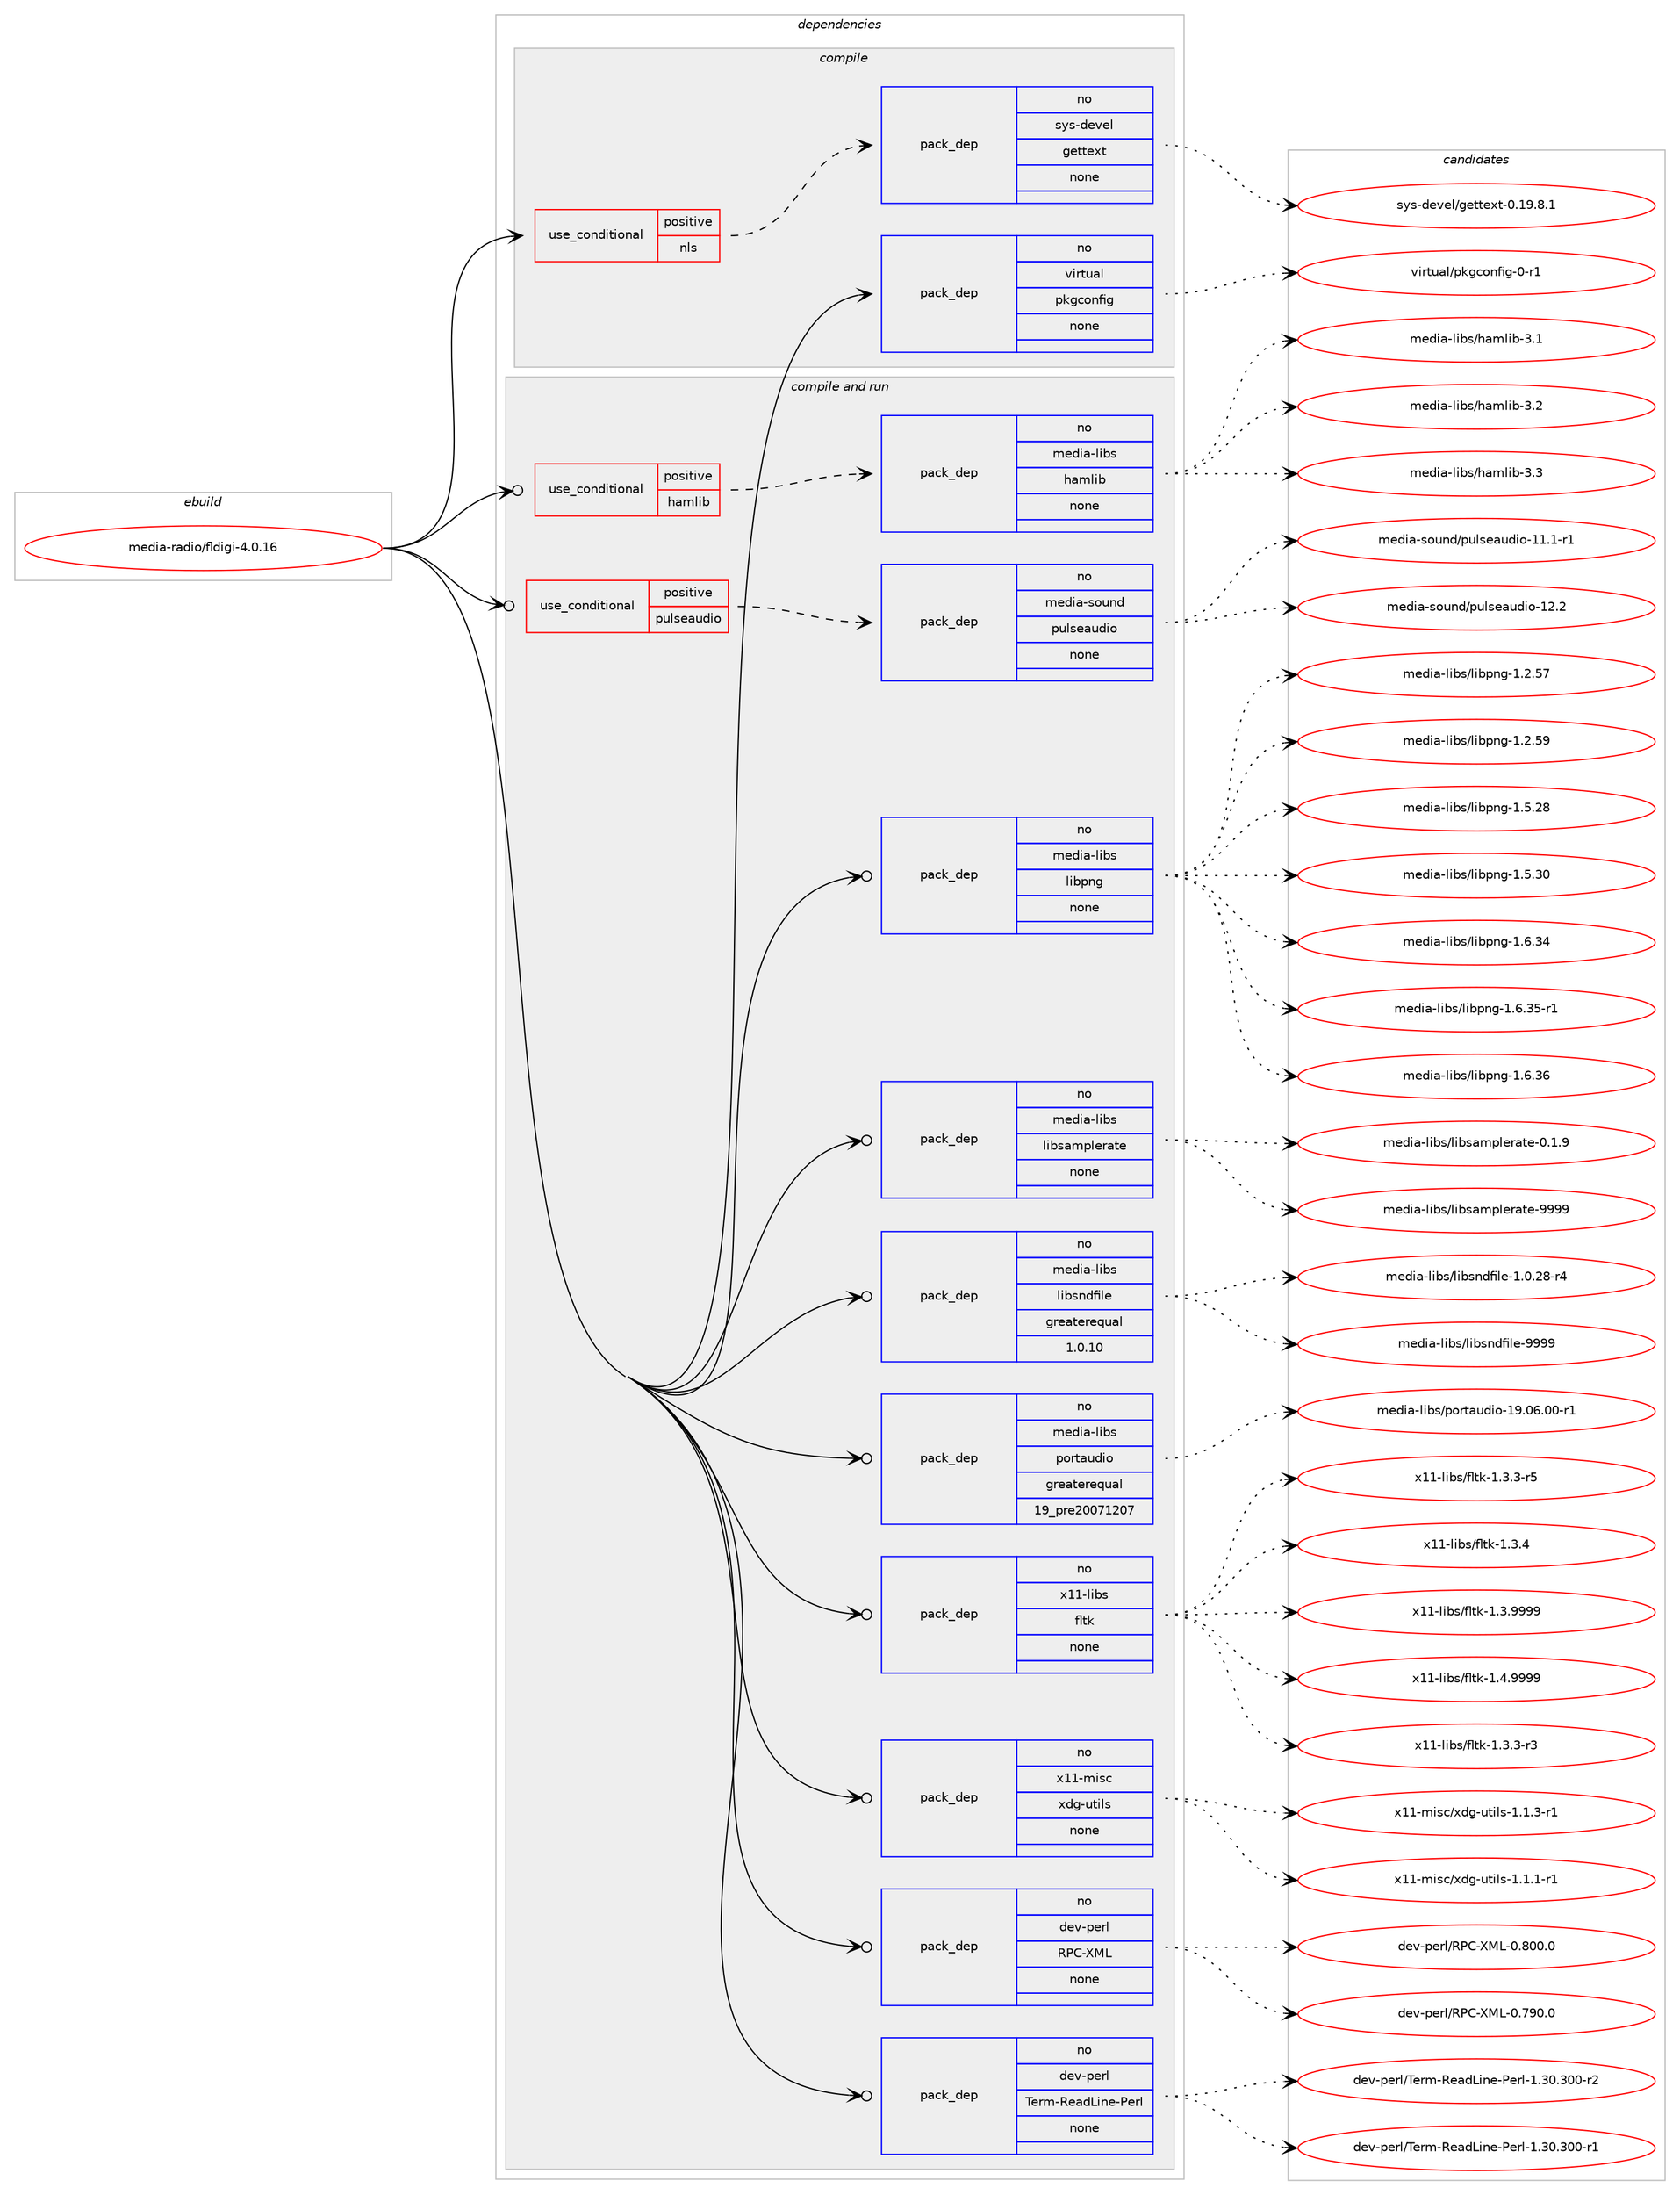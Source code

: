digraph prolog {

# *************
# Graph options
# *************

newrank=true;
concentrate=true;
compound=true;
graph [rankdir=LR,fontname=Helvetica,fontsize=10,ranksep=1.5];#, ranksep=2.5, nodesep=0.2];
edge  [arrowhead=vee];
node  [fontname=Helvetica,fontsize=10];

# **********
# The ebuild
# **********

subgraph cluster_leftcol {
color=gray;
rank=same;
label=<<i>ebuild</i>>;
id [label="media-radio/fldigi-4.0.16", color=red, width=4, href="../media-radio/fldigi-4.0.16.svg"];
}

# ****************
# The dependencies
# ****************

subgraph cluster_midcol {
color=gray;
label=<<i>dependencies</i>>;
subgraph cluster_compile {
fillcolor="#eeeeee";
style=filled;
label=<<i>compile</i>>;
subgraph cond509 {
dependency3761 [label=<<TABLE BORDER="0" CELLBORDER="1" CELLSPACING="0" CELLPADDING="4"><TR><TD ROWSPAN="3" CELLPADDING="10">use_conditional</TD></TR><TR><TD>positive</TD></TR><TR><TD>nls</TD></TR></TABLE>>, shape=none, color=red];
subgraph pack3144 {
dependency3762 [label=<<TABLE BORDER="0" CELLBORDER="1" CELLSPACING="0" CELLPADDING="4" WIDTH="220"><TR><TD ROWSPAN="6" CELLPADDING="30">pack_dep</TD></TR><TR><TD WIDTH="110">no</TD></TR><TR><TD>sys-devel</TD></TR><TR><TD>gettext</TD></TR><TR><TD>none</TD></TR><TR><TD></TD></TR></TABLE>>, shape=none, color=blue];
}
dependency3761:e -> dependency3762:w [weight=20,style="dashed",arrowhead="vee"];
}
id:e -> dependency3761:w [weight=20,style="solid",arrowhead="vee"];
subgraph pack3145 {
dependency3763 [label=<<TABLE BORDER="0" CELLBORDER="1" CELLSPACING="0" CELLPADDING="4" WIDTH="220"><TR><TD ROWSPAN="6" CELLPADDING="30">pack_dep</TD></TR><TR><TD WIDTH="110">no</TD></TR><TR><TD>virtual</TD></TR><TR><TD>pkgconfig</TD></TR><TR><TD>none</TD></TR><TR><TD></TD></TR></TABLE>>, shape=none, color=blue];
}
id:e -> dependency3763:w [weight=20,style="solid",arrowhead="vee"];
}
subgraph cluster_compileandrun {
fillcolor="#eeeeee";
style=filled;
label=<<i>compile and run</i>>;
subgraph cond510 {
dependency3764 [label=<<TABLE BORDER="0" CELLBORDER="1" CELLSPACING="0" CELLPADDING="4"><TR><TD ROWSPAN="3" CELLPADDING="10">use_conditional</TD></TR><TR><TD>positive</TD></TR><TR><TD>hamlib</TD></TR></TABLE>>, shape=none, color=red];
subgraph pack3146 {
dependency3765 [label=<<TABLE BORDER="0" CELLBORDER="1" CELLSPACING="0" CELLPADDING="4" WIDTH="220"><TR><TD ROWSPAN="6" CELLPADDING="30">pack_dep</TD></TR><TR><TD WIDTH="110">no</TD></TR><TR><TD>media-libs</TD></TR><TR><TD>hamlib</TD></TR><TR><TD>none</TD></TR><TR><TD></TD></TR></TABLE>>, shape=none, color=blue];
}
dependency3764:e -> dependency3765:w [weight=20,style="dashed",arrowhead="vee"];
}
id:e -> dependency3764:w [weight=20,style="solid",arrowhead="odotvee"];
subgraph cond511 {
dependency3766 [label=<<TABLE BORDER="0" CELLBORDER="1" CELLSPACING="0" CELLPADDING="4"><TR><TD ROWSPAN="3" CELLPADDING="10">use_conditional</TD></TR><TR><TD>positive</TD></TR><TR><TD>pulseaudio</TD></TR></TABLE>>, shape=none, color=red];
subgraph pack3147 {
dependency3767 [label=<<TABLE BORDER="0" CELLBORDER="1" CELLSPACING="0" CELLPADDING="4" WIDTH="220"><TR><TD ROWSPAN="6" CELLPADDING="30">pack_dep</TD></TR><TR><TD WIDTH="110">no</TD></TR><TR><TD>media-sound</TD></TR><TR><TD>pulseaudio</TD></TR><TR><TD>none</TD></TR><TR><TD></TD></TR></TABLE>>, shape=none, color=blue];
}
dependency3766:e -> dependency3767:w [weight=20,style="dashed",arrowhead="vee"];
}
id:e -> dependency3766:w [weight=20,style="solid",arrowhead="odotvee"];
subgraph pack3148 {
dependency3768 [label=<<TABLE BORDER="0" CELLBORDER="1" CELLSPACING="0" CELLPADDING="4" WIDTH="220"><TR><TD ROWSPAN="6" CELLPADDING="30">pack_dep</TD></TR><TR><TD WIDTH="110">no</TD></TR><TR><TD>dev-perl</TD></TR><TR><TD>RPC-XML</TD></TR><TR><TD>none</TD></TR><TR><TD></TD></TR></TABLE>>, shape=none, color=blue];
}
id:e -> dependency3768:w [weight=20,style="solid",arrowhead="odotvee"];
subgraph pack3149 {
dependency3769 [label=<<TABLE BORDER="0" CELLBORDER="1" CELLSPACING="0" CELLPADDING="4" WIDTH="220"><TR><TD ROWSPAN="6" CELLPADDING="30">pack_dep</TD></TR><TR><TD WIDTH="110">no</TD></TR><TR><TD>dev-perl</TD></TR><TR><TD>Term-ReadLine-Perl</TD></TR><TR><TD>none</TD></TR><TR><TD></TD></TR></TABLE>>, shape=none, color=blue];
}
id:e -> dependency3769:w [weight=20,style="solid",arrowhead="odotvee"];
subgraph pack3150 {
dependency3770 [label=<<TABLE BORDER="0" CELLBORDER="1" CELLSPACING="0" CELLPADDING="4" WIDTH="220"><TR><TD ROWSPAN="6" CELLPADDING="30">pack_dep</TD></TR><TR><TD WIDTH="110">no</TD></TR><TR><TD>media-libs</TD></TR><TR><TD>libpng</TD></TR><TR><TD>none</TD></TR><TR><TD></TD></TR></TABLE>>, shape=none, color=blue];
}
id:e -> dependency3770:w [weight=20,style="solid",arrowhead="odotvee"];
subgraph pack3151 {
dependency3771 [label=<<TABLE BORDER="0" CELLBORDER="1" CELLSPACING="0" CELLPADDING="4" WIDTH="220"><TR><TD ROWSPAN="6" CELLPADDING="30">pack_dep</TD></TR><TR><TD WIDTH="110">no</TD></TR><TR><TD>media-libs</TD></TR><TR><TD>libsamplerate</TD></TR><TR><TD>none</TD></TR><TR><TD></TD></TR></TABLE>>, shape=none, color=blue];
}
id:e -> dependency3771:w [weight=20,style="solid",arrowhead="odotvee"];
subgraph pack3152 {
dependency3772 [label=<<TABLE BORDER="0" CELLBORDER="1" CELLSPACING="0" CELLPADDING="4" WIDTH="220"><TR><TD ROWSPAN="6" CELLPADDING="30">pack_dep</TD></TR><TR><TD WIDTH="110">no</TD></TR><TR><TD>media-libs</TD></TR><TR><TD>libsndfile</TD></TR><TR><TD>greaterequal</TD></TR><TR><TD>1.0.10</TD></TR></TABLE>>, shape=none, color=blue];
}
id:e -> dependency3772:w [weight=20,style="solid",arrowhead="odotvee"];
subgraph pack3153 {
dependency3773 [label=<<TABLE BORDER="0" CELLBORDER="1" CELLSPACING="0" CELLPADDING="4" WIDTH="220"><TR><TD ROWSPAN="6" CELLPADDING="30">pack_dep</TD></TR><TR><TD WIDTH="110">no</TD></TR><TR><TD>media-libs</TD></TR><TR><TD>portaudio</TD></TR><TR><TD>greaterequal</TD></TR><TR><TD>19_pre20071207</TD></TR></TABLE>>, shape=none, color=blue];
}
id:e -> dependency3773:w [weight=20,style="solid",arrowhead="odotvee"];
subgraph pack3154 {
dependency3774 [label=<<TABLE BORDER="0" CELLBORDER="1" CELLSPACING="0" CELLPADDING="4" WIDTH="220"><TR><TD ROWSPAN="6" CELLPADDING="30">pack_dep</TD></TR><TR><TD WIDTH="110">no</TD></TR><TR><TD>x11-libs</TD></TR><TR><TD>fltk</TD></TR><TR><TD>none</TD></TR><TR><TD></TD></TR></TABLE>>, shape=none, color=blue];
}
id:e -> dependency3774:w [weight=20,style="solid",arrowhead="odotvee"];
subgraph pack3155 {
dependency3775 [label=<<TABLE BORDER="0" CELLBORDER="1" CELLSPACING="0" CELLPADDING="4" WIDTH="220"><TR><TD ROWSPAN="6" CELLPADDING="30">pack_dep</TD></TR><TR><TD WIDTH="110">no</TD></TR><TR><TD>x11-misc</TD></TR><TR><TD>xdg-utils</TD></TR><TR><TD>none</TD></TR><TR><TD></TD></TR></TABLE>>, shape=none, color=blue];
}
id:e -> dependency3775:w [weight=20,style="solid",arrowhead="odotvee"];
}
subgraph cluster_run {
fillcolor="#eeeeee";
style=filled;
label=<<i>run</i>>;
}
}

# **************
# The candidates
# **************

subgraph cluster_choices {
rank=same;
color=gray;
label=<<i>candidates</i>>;

subgraph choice3144 {
color=black;
nodesep=1;
choice1151211154510010111810110847103101116116101120116454846495746564649 [label="sys-devel/gettext-0.19.8.1", color=red, width=4,href="../sys-devel/gettext-0.19.8.1.svg"];
dependency3762:e -> choice1151211154510010111810110847103101116116101120116454846495746564649:w [style=dotted,weight="100"];
}
subgraph choice3145 {
color=black;
nodesep=1;
choice11810511411611797108471121071039911111010210510345484511449 [label="virtual/pkgconfig-0-r1", color=red, width=4,href="../virtual/pkgconfig-0-r1.svg"];
dependency3763:e -> choice11810511411611797108471121071039911111010210510345484511449:w [style=dotted,weight="100"];
}
subgraph choice3146 {
color=black;
nodesep=1;
choice10910110010597451081059811547104971091081059845514649 [label="media-libs/hamlib-3.1", color=red, width=4,href="../media-libs/hamlib-3.1.svg"];
choice10910110010597451081059811547104971091081059845514650 [label="media-libs/hamlib-3.2", color=red, width=4,href="../media-libs/hamlib-3.2.svg"];
choice10910110010597451081059811547104971091081059845514651 [label="media-libs/hamlib-3.3", color=red, width=4,href="../media-libs/hamlib-3.3.svg"];
dependency3765:e -> choice10910110010597451081059811547104971091081059845514649:w [style=dotted,weight="100"];
dependency3765:e -> choice10910110010597451081059811547104971091081059845514650:w [style=dotted,weight="100"];
dependency3765:e -> choice10910110010597451081059811547104971091081059845514651:w [style=dotted,weight="100"];
}
subgraph choice3147 {
color=black;
nodesep=1;
choice1091011001059745115111117110100471121171081151019711710010511145494946494511449 [label="media-sound/pulseaudio-11.1-r1", color=red, width=4,href="../media-sound/pulseaudio-11.1-r1.svg"];
choice109101100105974511511111711010047112117108115101971171001051114549504650 [label="media-sound/pulseaudio-12.2", color=red, width=4,href="../media-sound/pulseaudio-12.2.svg"];
dependency3767:e -> choice1091011001059745115111117110100471121171081151019711710010511145494946494511449:w [style=dotted,weight="100"];
dependency3767:e -> choice109101100105974511511111711010047112117108115101971171001051114549504650:w [style=dotted,weight="100"];
}
subgraph choice3148 {
color=black;
nodesep=1;
choice1001011184511210111410847828067458877764548465557484648 [label="dev-perl/RPC-XML-0.790.0", color=red, width=4,href="../dev-perl/RPC-XML-0.790.0.svg"];
choice1001011184511210111410847828067458877764548465648484648 [label="dev-perl/RPC-XML-0.800.0", color=red, width=4,href="../dev-perl/RPC-XML-0.800.0.svg"];
dependency3768:e -> choice1001011184511210111410847828067458877764548465557484648:w [style=dotted,weight="100"];
dependency3768:e -> choice1001011184511210111410847828067458877764548465648484648:w [style=dotted,weight="100"];
}
subgraph choice3149 {
color=black;
nodesep=1;
choice1001011184511210111410847841011141094582101971007610511010145801011141084549465148465148484511449 [label="dev-perl/Term-ReadLine-Perl-1.30.300-r1", color=red, width=4,href="../dev-perl/Term-ReadLine-Perl-1.30.300-r1.svg"];
choice1001011184511210111410847841011141094582101971007610511010145801011141084549465148465148484511450 [label="dev-perl/Term-ReadLine-Perl-1.30.300-r2", color=red, width=4,href="../dev-perl/Term-ReadLine-Perl-1.30.300-r2.svg"];
dependency3769:e -> choice1001011184511210111410847841011141094582101971007610511010145801011141084549465148465148484511449:w [style=dotted,weight="100"];
dependency3769:e -> choice1001011184511210111410847841011141094582101971007610511010145801011141084549465148465148484511450:w [style=dotted,weight="100"];
}
subgraph choice3150 {
color=black;
nodesep=1;
choice109101100105974510810598115471081059811211010345494650465355 [label="media-libs/libpng-1.2.57", color=red, width=4,href="../media-libs/libpng-1.2.57.svg"];
choice109101100105974510810598115471081059811211010345494650465357 [label="media-libs/libpng-1.2.59", color=red, width=4,href="../media-libs/libpng-1.2.59.svg"];
choice109101100105974510810598115471081059811211010345494653465056 [label="media-libs/libpng-1.5.28", color=red, width=4,href="../media-libs/libpng-1.5.28.svg"];
choice109101100105974510810598115471081059811211010345494653465148 [label="media-libs/libpng-1.5.30", color=red, width=4,href="../media-libs/libpng-1.5.30.svg"];
choice109101100105974510810598115471081059811211010345494654465152 [label="media-libs/libpng-1.6.34", color=red, width=4,href="../media-libs/libpng-1.6.34.svg"];
choice1091011001059745108105981154710810598112110103454946544651534511449 [label="media-libs/libpng-1.6.35-r1", color=red, width=4,href="../media-libs/libpng-1.6.35-r1.svg"];
choice109101100105974510810598115471081059811211010345494654465154 [label="media-libs/libpng-1.6.36", color=red, width=4,href="../media-libs/libpng-1.6.36.svg"];
dependency3770:e -> choice109101100105974510810598115471081059811211010345494650465355:w [style=dotted,weight="100"];
dependency3770:e -> choice109101100105974510810598115471081059811211010345494650465357:w [style=dotted,weight="100"];
dependency3770:e -> choice109101100105974510810598115471081059811211010345494653465056:w [style=dotted,weight="100"];
dependency3770:e -> choice109101100105974510810598115471081059811211010345494653465148:w [style=dotted,weight="100"];
dependency3770:e -> choice109101100105974510810598115471081059811211010345494654465152:w [style=dotted,weight="100"];
dependency3770:e -> choice1091011001059745108105981154710810598112110103454946544651534511449:w [style=dotted,weight="100"];
dependency3770:e -> choice109101100105974510810598115471081059811211010345494654465154:w [style=dotted,weight="100"];
}
subgraph choice3151 {
color=black;
nodesep=1;
choice10910110010597451081059811547108105981159710911210810111497116101454846494657 [label="media-libs/libsamplerate-0.1.9", color=red, width=4,href="../media-libs/libsamplerate-0.1.9.svg"];
choice109101100105974510810598115471081059811597109112108101114971161014557575757 [label="media-libs/libsamplerate-9999", color=red, width=4,href="../media-libs/libsamplerate-9999.svg"];
dependency3771:e -> choice10910110010597451081059811547108105981159710911210810111497116101454846494657:w [style=dotted,weight="100"];
dependency3771:e -> choice109101100105974510810598115471081059811597109112108101114971161014557575757:w [style=dotted,weight="100"];
}
subgraph choice3152 {
color=black;
nodesep=1;
choice1091011001059745108105981154710810598115110100102105108101454946484650564511452 [label="media-libs/libsndfile-1.0.28-r4", color=red, width=4,href="../media-libs/libsndfile-1.0.28-r4.svg"];
choice10910110010597451081059811547108105981151101001021051081014557575757 [label="media-libs/libsndfile-9999", color=red, width=4,href="../media-libs/libsndfile-9999.svg"];
dependency3772:e -> choice1091011001059745108105981154710810598115110100102105108101454946484650564511452:w [style=dotted,weight="100"];
dependency3772:e -> choice10910110010597451081059811547108105981151101001021051081014557575757:w [style=dotted,weight="100"];
}
subgraph choice3153 {
color=black;
nodesep=1;
choice10910110010597451081059811547112111114116971171001051114549574648544648484511449 [label="media-libs/portaudio-19.06.00-r1", color=red, width=4,href="../media-libs/portaudio-19.06.00-r1.svg"];
dependency3773:e -> choice10910110010597451081059811547112111114116971171001051114549574648544648484511449:w [style=dotted,weight="100"];
}
subgraph choice3154 {
color=black;
nodesep=1;
choice12049494510810598115471021081161074549465146514511451 [label="x11-libs/fltk-1.3.3-r3", color=red, width=4,href="../x11-libs/fltk-1.3.3-r3.svg"];
choice12049494510810598115471021081161074549465146514511453 [label="x11-libs/fltk-1.3.3-r5", color=red, width=4,href="../x11-libs/fltk-1.3.3-r5.svg"];
choice1204949451081059811547102108116107454946514652 [label="x11-libs/fltk-1.3.4", color=red, width=4,href="../x11-libs/fltk-1.3.4.svg"];
choice1204949451081059811547102108116107454946514657575757 [label="x11-libs/fltk-1.3.9999", color=red, width=4,href="../x11-libs/fltk-1.3.9999.svg"];
choice1204949451081059811547102108116107454946524657575757 [label="x11-libs/fltk-1.4.9999", color=red, width=4,href="../x11-libs/fltk-1.4.9999.svg"];
dependency3774:e -> choice12049494510810598115471021081161074549465146514511451:w [style=dotted,weight="100"];
dependency3774:e -> choice12049494510810598115471021081161074549465146514511453:w [style=dotted,weight="100"];
dependency3774:e -> choice1204949451081059811547102108116107454946514652:w [style=dotted,weight="100"];
dependency3774:e -> choice1204949451081059811547102108116107454946514657575757:w [style=dotted,weight="100"];
dependency3774:e -> choice1204949451081059811547102108116107454946524657575757:w [style=dotted,weight="100"];
}
subgraph choice3155 {
color=black;
nodesep=1;
choice1204949451091051159947120100103451171161051081154549464946494511449 [label="x11-misc/xdg-utils-1.1.1-r1", color=red, width=4,href="../x11-misc/xdg-utils-1.1.1-r1.svg"];
choice1204949451091051159947120100103451171161051081154549464946514511449 [label="x11-misc/xdg-utils-1.1.3-r1", color=red, width=4,href="../x11-misc/xdg-utils-1.1.3-r1.svg"];
dependency3775:e -> choice1204949451091051159947120100103451171161051081154549464946494511449:w [style=dotted,weight="100"];
dependency3775:e -> choice1204949451091051159947120100103451171161051081154549464946514511449:w [style=dotted,weight="100"];
}
}

}
